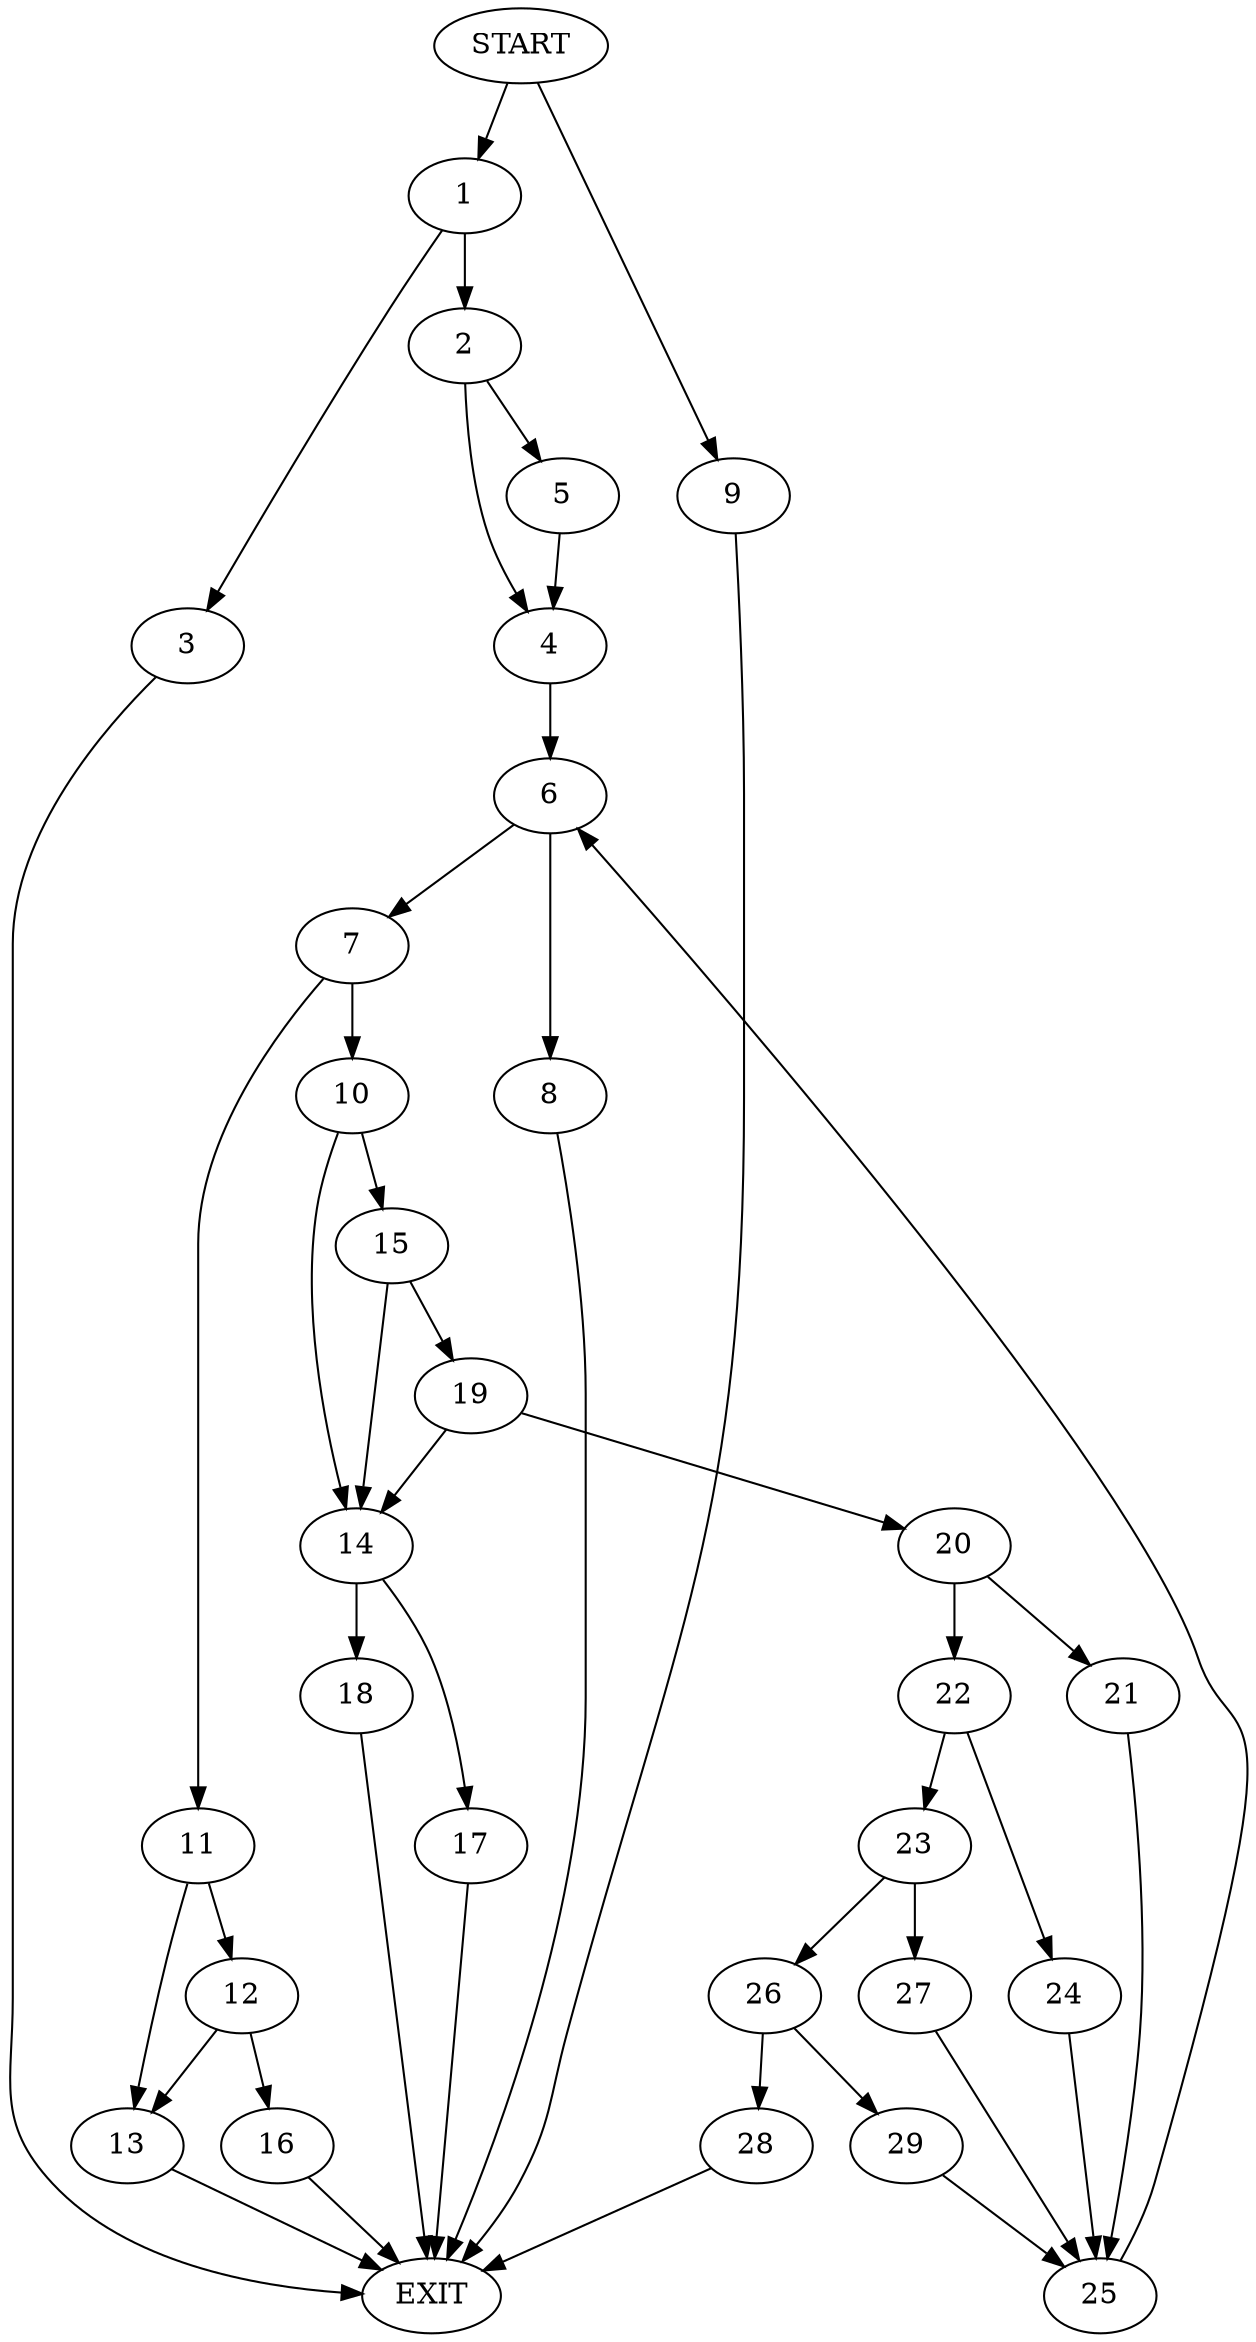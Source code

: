 digraph {
0 [label="START"]
30 [label="EXIT"]
0 -> 1
1 -> 2
1 -> 3
2 -> 4
2 -> 5
3 -> 30
4 -> 6
5 -> 4
6 -> 7
6 -> 8
0 -> 9
9 -> 30
8 -> 30
7 -> 10
7 -> 11
11 -> 12
11 -> 13
10 -> 14
10 -> 15
12 -> 16
12 -> 13
13 -> 30
16 -> 30
14 -> 17
14 -> 18
15 -> 14
15 -> 19
19 -> 14
19 -> 20
20 -> 21
20 -> 22
17 -> 30
18 -> 30
22 -> 23
22 -> 24
21 -> 25
25 -> 6
24 -> 25
23 -> 26
23 -> 27
26 -> 28
26 -> 29
27 -> 25
28 -> 30
29 -> 25
}
